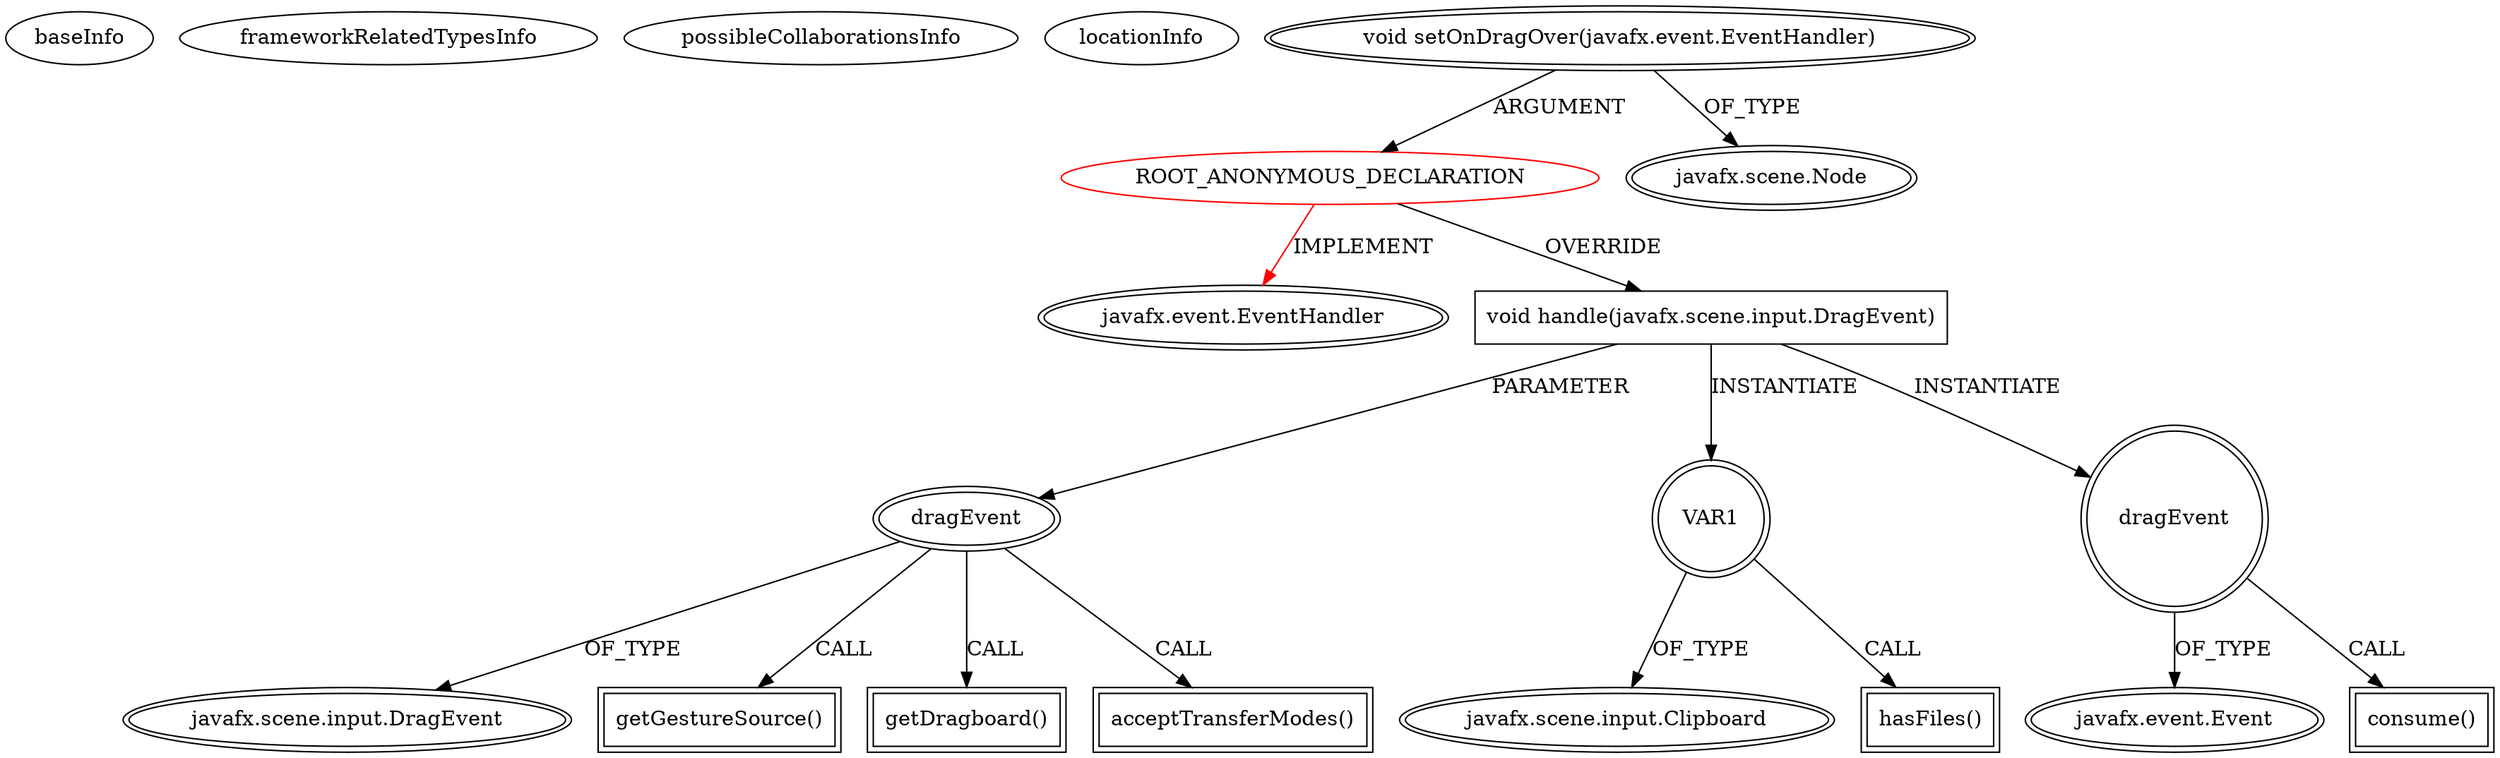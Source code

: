 digraph {
baseInfo[graphId=1231,category="extension_graph",isAnonymous=true,possibleRelation=false]
frameworkRelatedTypesInfo[0="javafx.event.EventHandler"]
possibleCollaborationsInfo[]
locationInfo[projectName="SlyJack0-SpecBoard",filePath="/SlyJack0-SpecBoard/SpecBoard-master/src/specboard/ui/SoundCell.java",contextSignature="void SoundCell(java.lang.String)",graphId="1231"]
0[label="ROOT_ANONYMOUS_DECLARATION",vertexType="ROOT_ANONYMOUS_DECLARATION",isFrameworkType=false,color=red]
1[label="javafx.event.EventHandler",vertexType="FRAMEWORK_INTERFACE_TYPE",isFrameworkType=true,peripheries=2]
2[label="void setOnDragOver(javafx.event.EventHandler)",vertexType="OUTSIDE_CALL",isFrameworkType=true,peripheries=2]
3[label="javafx.scene.Node",vertexType="FRAMEWORK_CLASS_TYPE",isFrameworkType=true,peripheries=2]
4[label="void handle(javafx.scene.input.DragEvent)",vertexType="OVERRIDING_METHOD_DECLARATION",isFrameworkType=false,shape=box]
5[label="dragEvent",vertexType="PARAMETER_DECLARATION",isFrameworkType=true,peripheries=2]
6[label="javafx.scene.input.DragEvent",vertexType="FRAMEWORK_CLASS_TYPE",isFrameworkType=true,peripheries=2]
8[label="getGestureSource()",vertexType="INSIDE_CALL",isFrameworkType=true,peripheries=2,shape=box]
9[label="VAR1",vertexType="VARIABLE_EXPRESION",isFrameworkType=true,peripheries=2,shape=circle]
11[label="javafx.scene.input.Clipboard",vertexType="FRAMEWORK_CLASS_TYPE",isFrameworkType=true,peripheries=2]
10[label="hasFiles()",vertexType="INSIDE_CALL",isFrameworkType=true,peripheries=2,shape=box]
13[label="getDragboard()",vertexType="INSIDE_CALL",isFrameworkType=true,peripheries=2,shape=box]
15[label="acceptTransferModes()",vertexType="INSIDE_CALL",isFrameworkType=true,peripheries=2,shape=box]
16[label="dragEvent",vertexType="VARIABLE_EXPRESION",isFrameworkType=true,peripheries=2,shape=circle]
18[label="javafx.event.Event",vertexType="FRAMEWORK_CLASS_TYPE",isFrameworkType=true,peripheries=2]
17[label="consume()",vertexType="INSIDE_CALL",isFrameworkType=true,peripheries=2,shape=box]
0->1[label="IMPLEMENT",color=red]
2->0[label="ARGUMENT"]
2->3[label="OF_TYPE"]
0->4[label="OVERRIDE"]
5->6[label="OF_TYPE"]
4->5[label="PARAMETER"]
5->8[label="CALL"]
4->9[label="INSTANTIATE"]
9->11[label="OF_TYPE"]
9->10[label="CALL"]
5->13[label="CALL"]
5->15[label="CALL"]
4->16[label="INSTANTIATE"]
16->18[label="OF_TYPE"]
16->17[label="CALL"]
}
